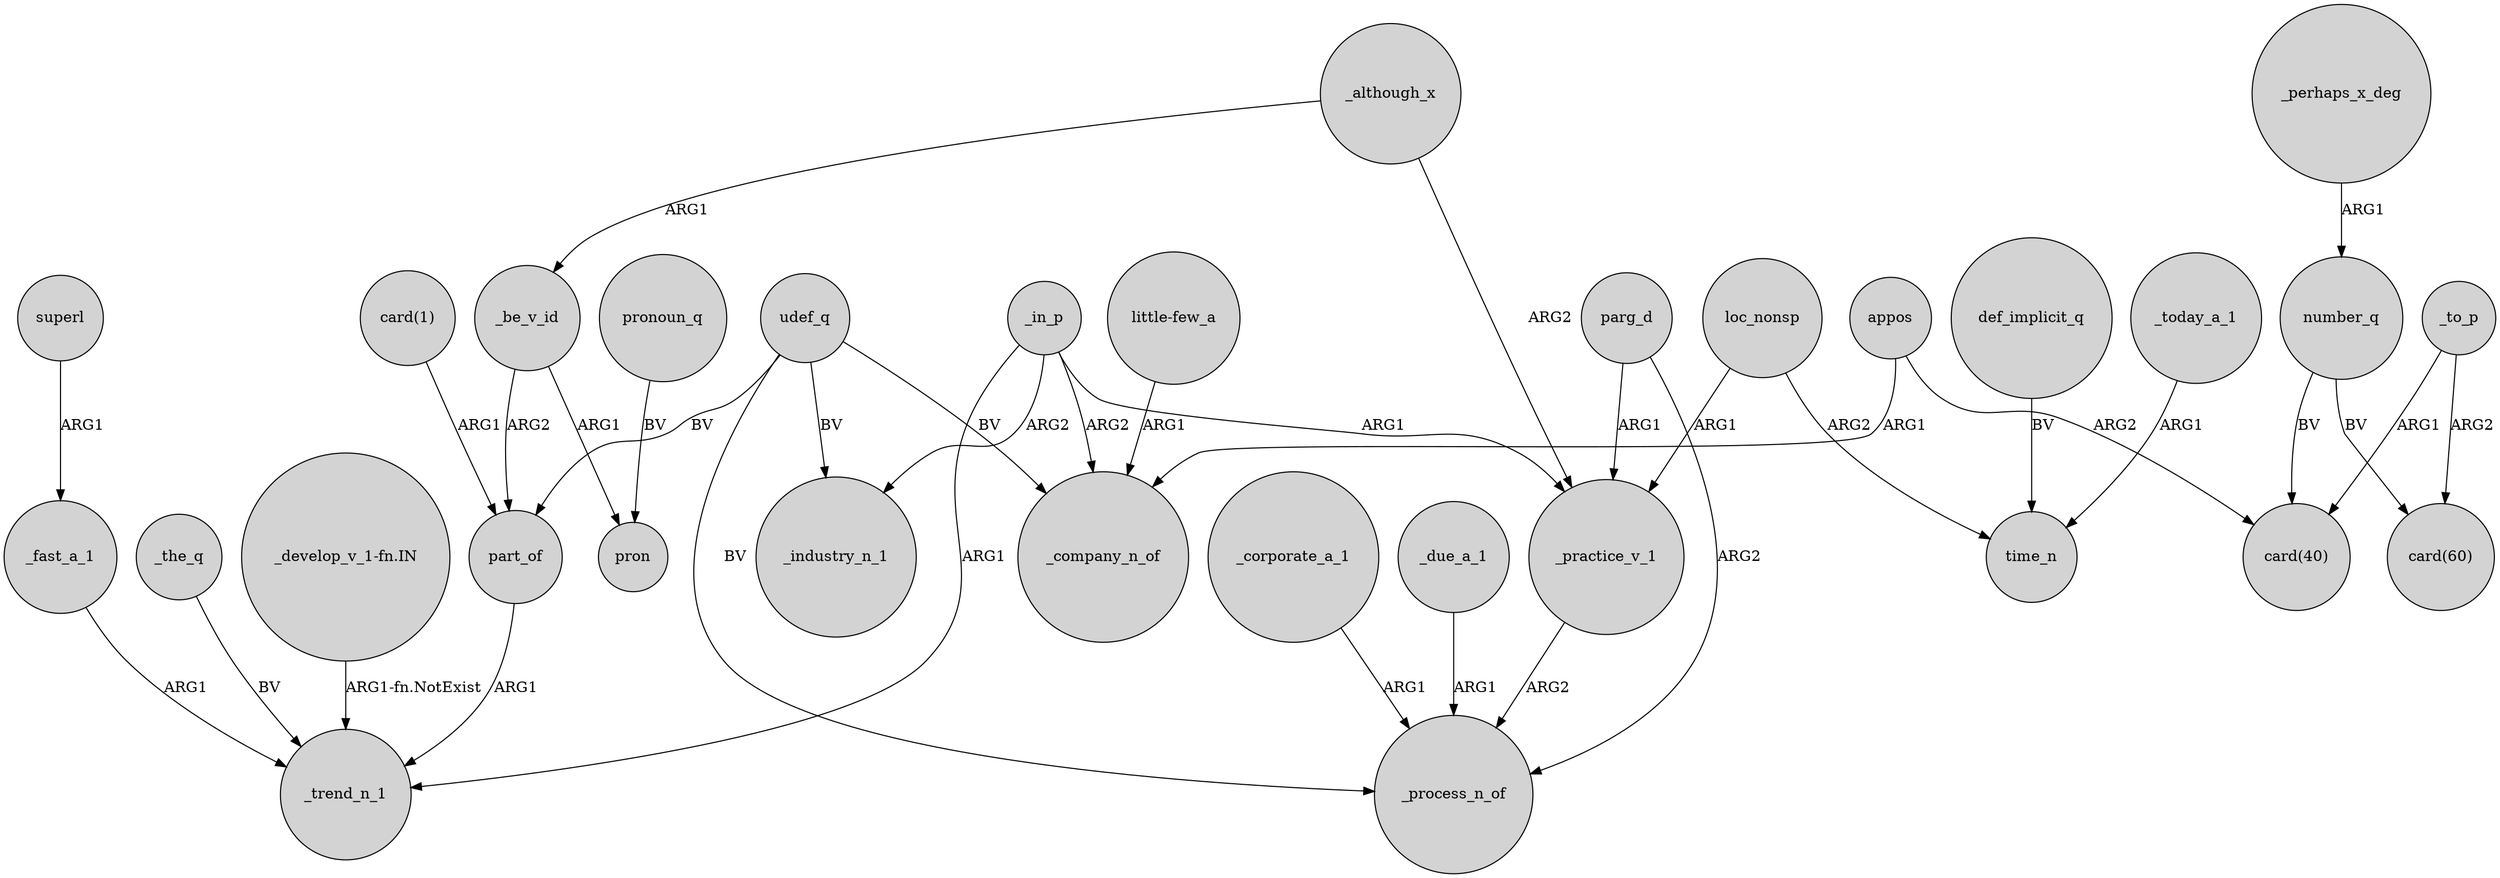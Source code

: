 digraph {
	node [shape=circle style=filled]
	"little-few_a" -> _company_n_of [label=ARG1]
	number_q -> "card(60)" [label=BV]
	_in_p -> _trend_n_1 [label=ARG1]
	udef_q -> part_of [label=BV]
	_today_a_1 -> time_n [label=ARG1]
	parg_d -> _practice_v_1 [label=ARG1]
	_in_p -> _practice_v_1 [label=ARG1]
	parg_d -> _process_n_of [label=ARG2]
	udef_q -> _process_n_of [label=BV]
	_in_p -> _industry_n_1 [label=ARG2]
	_fast_a_1 -> _trend_n_1 [label=ARG1]
	_be_v_id -> pron [label=ARG1]
	_corporate_a_1 -> _process_n_of [label=ARG1]
	loc_nonsp -> time_n [label=ARG2]
	_although_x -> _be_v_id [label=ARG1]
	superl -> _fast_a_1 [label=ARG1]
	_in_p -> _company_n_of [label=ARG2]
	pronoun_q -> pron [label=BV]
	_the_q -> _trend_n_1 [label=BV]
	_perhaps_x_deg -> number_q [label=ARG1]
	_to_p -> "card(40)" [label=ARG1]
	_due_a_1 -> _process_n_of [label=ARG1]
	udef_q -> _industry_n_1 [label=BV]
	"card(1)" -> part_of [label=ARG1]
	appos -> _company_n_of [label=ARG1]
	appos -> "card(40)" [label=ARG2]
	"_develop_v_1-fn.IN" -> _trend_n_1 [label="ARG1-fn.NotExist"]
	_to_p -> "card(60)" [label=ARG2]
	loc_nonsp -> _practice_v_1 [label=ARG1]
	part_of -> _trend_n_1 [label=ARG1]
	udef_q -> _company_n_of [label=BV]
	_be_v_id -> part_of [label=ARG2]
	number_q -> "card(40)" [label=BV]
	_practice_v_1 -> _process_n_of [label=ARG2]
	def_implicit_q -> time_n [label=BV]
	_although_x -> _practice_v_1 [label=ARG2]
}
